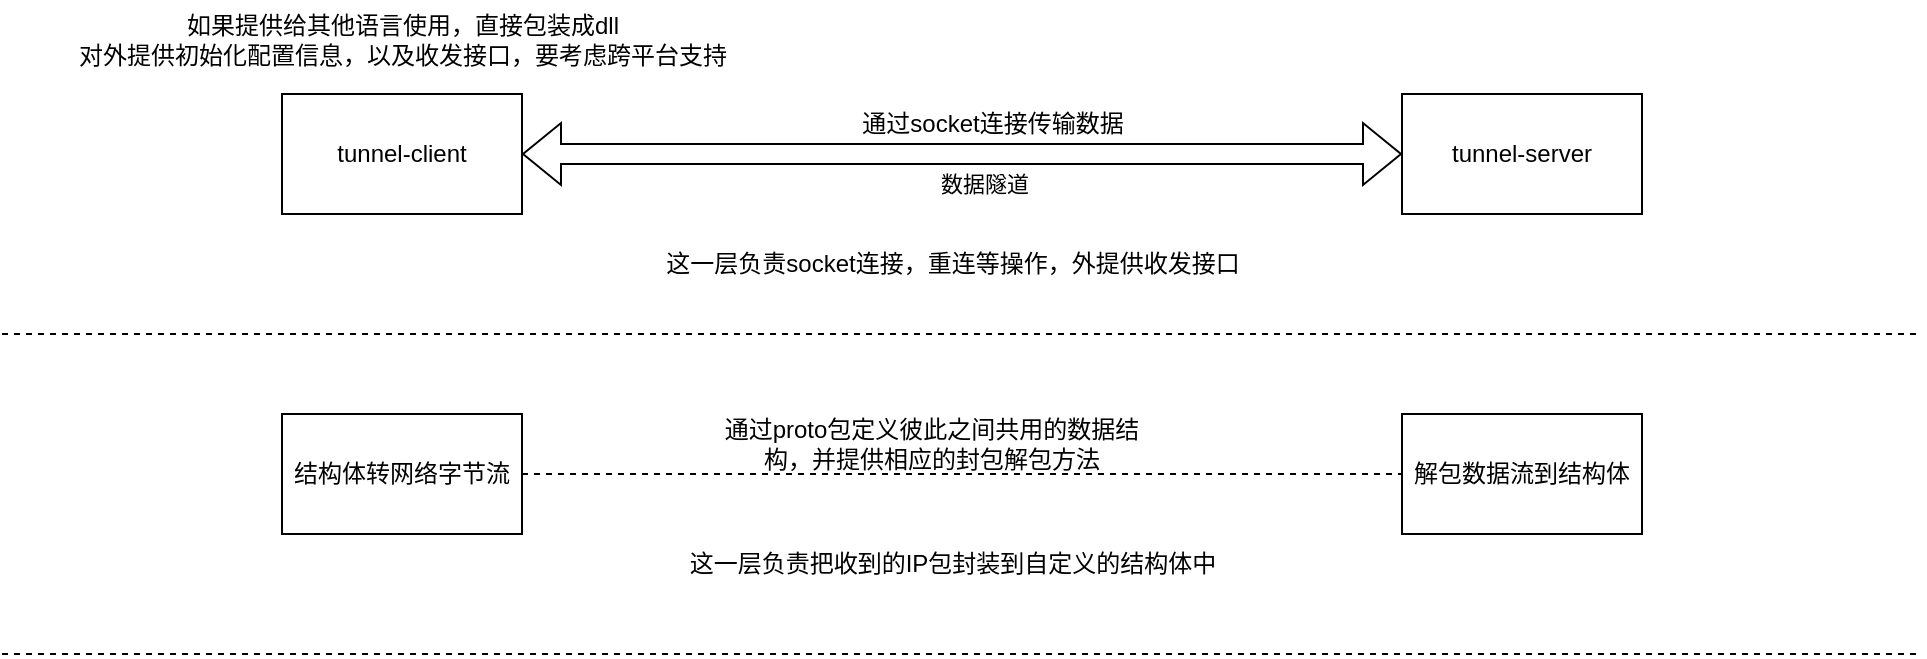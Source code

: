 <mxfile version="24.2.3" type="github">
  <diagram name="Page-1" id="5d7acffa-a066-3a61-03fe-96351882024d">
    <mxGraphModel dx="1232" dy="1104" grid="1" gridSize="10" guides="1" tooltips="1" connect="1" arrows="1" fold="1" page="1" pageScale="1" pageWidth="1100" pageHeight="850" background="#ffffff" math="0" shadow="0">
      <root>
        <mxCell id="0" />
        <mxCell id="1" parent="0" />
        <mxCell id="m24mzd3tNYPSXTuyIKUD-1" value="&lt;div&gt;tunnel-client&lt;/div&gt;" style="rounded=0;whiteSpace=wrap;html=1;" vertex="1" parent="1">
          <mxGeometry x="140" y="160" width="120" height="60" as="geometry" />
        </mxCell>
        <mxCell id="m24mzd3tNYPSXTuyIKUD-2" value="&lt;div&gt;tunnel-server&lt;/div&gt;" style="rounded=0;whiteSpace=wrap;html=1;" vertex="1" parent="1">
          <mxGeometry x="700" y="160" width="120" height="60" as="geometry" />
        </mxCell>
        <mxCell id="m24mzd3tNYPSXTuyIKUD-8" value="结构体转网络字节流" style="rounded=0;whiteSpace=wrap;html=1;" vertex="1" parent="1">
          <mxGeometry x="140" y="320" width="120" height="60" as="geometry" />
        </mxCell>
        <mxCell id="m24mzd3tNYPSXTuyIKUD-9" value="解包数据流到结构体" style="rounded=0;whiteSpace=wrap;html=1;" vertex="1" parent="1">
          <mxGeometry x="700" y="320" width="120" height="60" as="geometry" />
        </mxCell>
        <mxCell id="m24mzd3tNYPSXTuyIKUD-10" value="" style="endArrow=none;dashed=1;html=1;rounded=0;" edge="1" parent="1">
          <mxGeometry width="50" height="50" relative="1" as="geometry">
            <mxPoint y="280" as="sourcePoint" />
            <mxPoint x="960" y="280" as="targetPoint" />
          </mxGeometry>
        </mxCell>
        <mxCell id="m24mzd3tNYPSXTuyIKUD-11" value="" style="shape=flexArrow;endArrow=classic;startArrow=classic;html=1;rounded=0;exitX=1;exitY=0.5;exitDx=0;exitDy=0;entryX=0;entryY=0.5;entryDx=0;entryDy=0;" edge="1" parent="1">
          <mxGeometry width="100" height="100" relative="1" as="geometry">
            <mxPoint x="260" y="190" as="sourcePoint" />
            <mxPoint x="700" y="190" as="targetPoint" />
          </mxGeometry>
        </mxCell>
        <mxCell id="m24mzd3tNYPSXTuyIKUD-12" value="数据隧道" style="edgeLabel;html=1;align=center;verticalAlign=middle;resizable=0;points=[];" vertex="1" connectable="0" parent="m24mzd3tNYPSXTuyIKUD-11">
          <mxGeometry x="-0.018" y="-3" relative="1" as="geometry">
            <mxPoint x="15" y="12" as="offset" />
          </mxGeometry>
        </mxCell>
        <mxCell id="m24mzd3tNYPSXTuyIKUD-14" value="通过socket连接传输数据" style="text;html=1;align=center;verticalAlign=middle;resizable=0;points=[];autosize=1;strokeColor=none;fillColor=none;" vertex="1" parent="1">
          <mxGeometry x="420" y="160" width="150" height="30" as="geometry" />
        </mxCell>
        <mxCell id="m24mzd3tNYPSXTuyIKUD-17" value="" style="endArrow=none;dashed=1;html=1;rounded=0;exitX=1;exitY=0.5;exitDx=0;exitDy=0;entryX=0;entryY=0.5;entryDx=0;entryDy=0;" edge="1" parent="1" source="m24mzd3tNYPSXTuyIKUD-8" target="m24mzd3tNYPSXTuyIKUD-9">
          <mxGeometry width="50" height="50" relative="1" as="geometry">
            <mxPoint x="470" y="490" as="sourcePoint" />
            <mxPoint x="520" y="440" as="targetPoint" />
          </mxGeometry>
        </mxCell>
        <mxCell id="m24mzd3tNYPSXTuyIKUD-18" value="通过proto包定义彼此之间共用的数据结构，并提供相应的封包解包方法" style="text;html=1;align=center;verticalAlign=middle;whiteSpace=wrap;rounded=0;" vertex="1" parent="1">
          <mxGeometry x="350" y="320" width="230" height="30" as="geometry" />
        </mxCell>
        <mxCell id="m24mzd3tNYPSXTuyIKUD-21" value="" style="endArrow=none;dashed=1;html=1;rounded=0;" edge="1" parent="1">
          <mxGeometry width="50" height="50" relative="1" as="geometry">
            <mxPoint y="440" as="sourcePoint" />
            <mxPoint x="960" y="440" as="targetPoint" />
          </mxGeometry>
        </mxCell>
        <mxCell id="m24mzd3tNYPSXTuyIKUD-22" value="这一层负责把收到的IP包封装到自定义的结构体中" style="text;html=1;align=center;verticalAlign=middle;resizable=0;points=[];autosize=1;strokeColor=none;fillColor=none;" vertex="1" parent="1">
          <mxGeometry x="330" y="380" width="290" height="30" as="geometry" />
        </mxCell>
        <mxCell id="m24mzd3tNYPSXTuyIKUD-23" value="这一层负责socket连接，重连等操作，外提供收发接口" style="text;html=1;align=center;verticalAlign=middle;resizable=0;points=[];autosize=1;strokeColor=none;fillColor=none;" vertex="1" parent="1">
          <mxGeometry x="320" y="230" width="310" height="30" as="geometry" />
        </mxCell>
        <mxCell id="m24mzd3tNYPSXTuyIKUD-24" value="如果提供给其他语言使用，直接包装成dll&lt;div&gt;对外提供初始化配置信息，以及收发接口，要考虑跨平台支持&lt;/div&gt;" style="text;html=1;align=center;verticalAlign=middle;resizable=0;points=[];autosize=1;strokeColor=none;fillColor=none;" vertex="1" parent="1">
          <mxGeometry x="25" y="113" width="350" height="40" as="geometry" />
        </mxCell>
      </root>
    </mxGraphModel>
  </diagram>
</mxfile>
